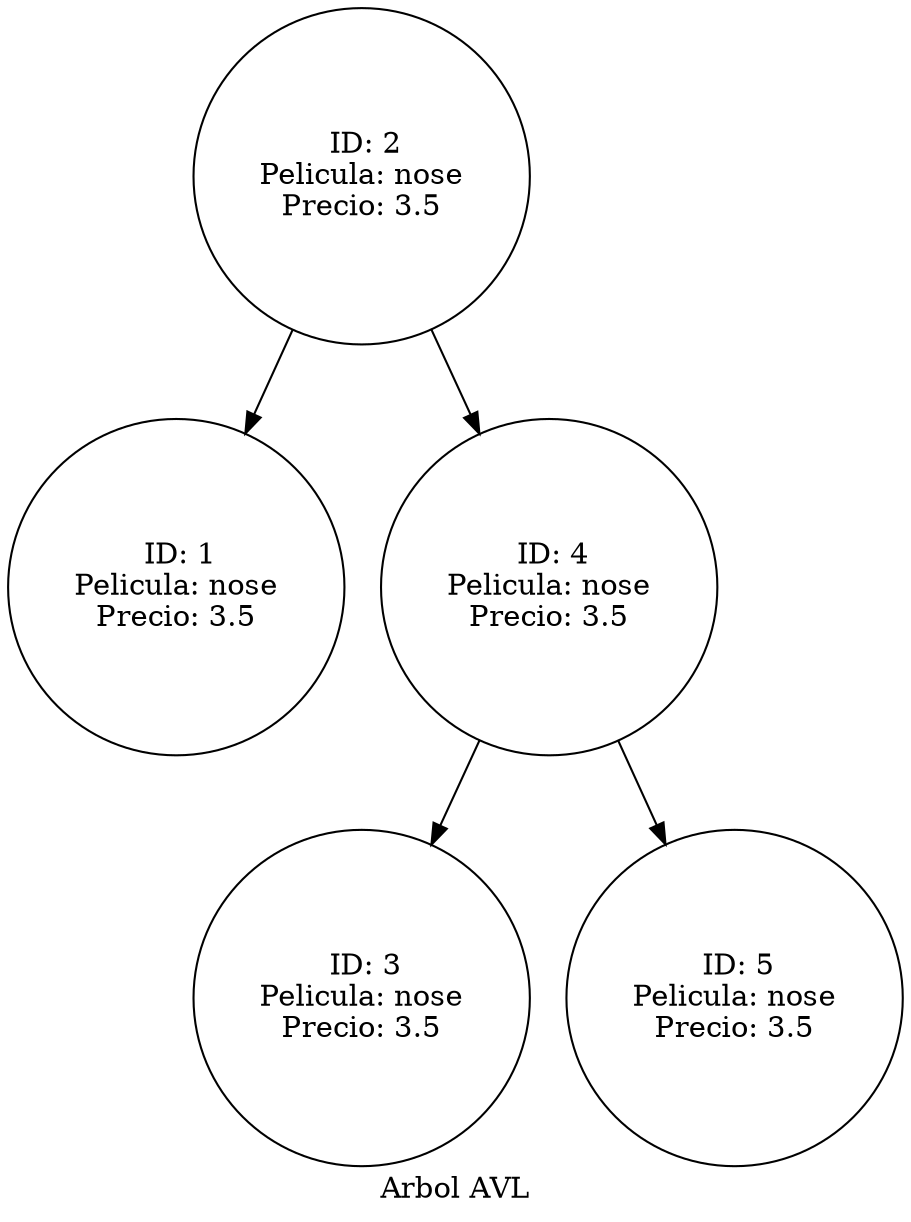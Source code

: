 digraph A { 
node[shape=circle] 
label= "Arbol AVL" 
nodoa2nose[label=" ID: 2
Pelicula: nose
Precio: 3.5"]
nodoa1nose[label=" ID: 1
Pelicula: nose
Precio: 3.5"]
nodoa4nose[label=" ID: 4
Pelicula: nose
Precio: 3.5"]
nodoa3nose[label=" ID: 3
Pelicula: nose
Precio: 3.5"]
nodoa5nose[label=" ID: 5
Pelicula: nose
Precio: 3.5"]

nodoa4nose -> nodoa3nose
nodoa4nose -> nodoa5nose
nodoa2nose -> nodoa1nose
nodoa2nose -> nodoa4nose

}